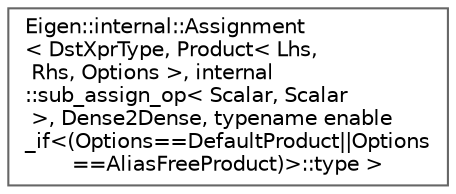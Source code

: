 digraph "类继承关系图"
{
 // LATEX_PDF_SIZE
  bgcolor="transparent";
  edge [fontname=Helvetica,fontsize=10,labelfontname=Helvetica,labelfontsize=10];
  node [fontname=Helvetica,fontsize=10,shape=box,height=0.2,width=0.4];
  rankdir="LR";
  Node0 [id="Node000000",label="Eigen::internal::Assignment\l\< DstXprType, Product\< Lhs,\l Rhs, Options \>, internal\l::sub_assign_op\< Scalar, Scalar\l \>, Dense2Dense, typename enable\l_if\<(Options==DefaultProduct\|\|Options\l==AliasFreeProduct)\>::type \>",height=0.2,width=0.4,color="grey40", fillcolor="white", style="filled",URL="$struct_eigen_1_1internal_1_1_assignment_3_01_dst_xpr_type_00_01_product_3_01_lhs_00_01_rhs_00_01152e807df0d83cf57bdf33fb42d1d87d.html",tooltip=" "];
}
